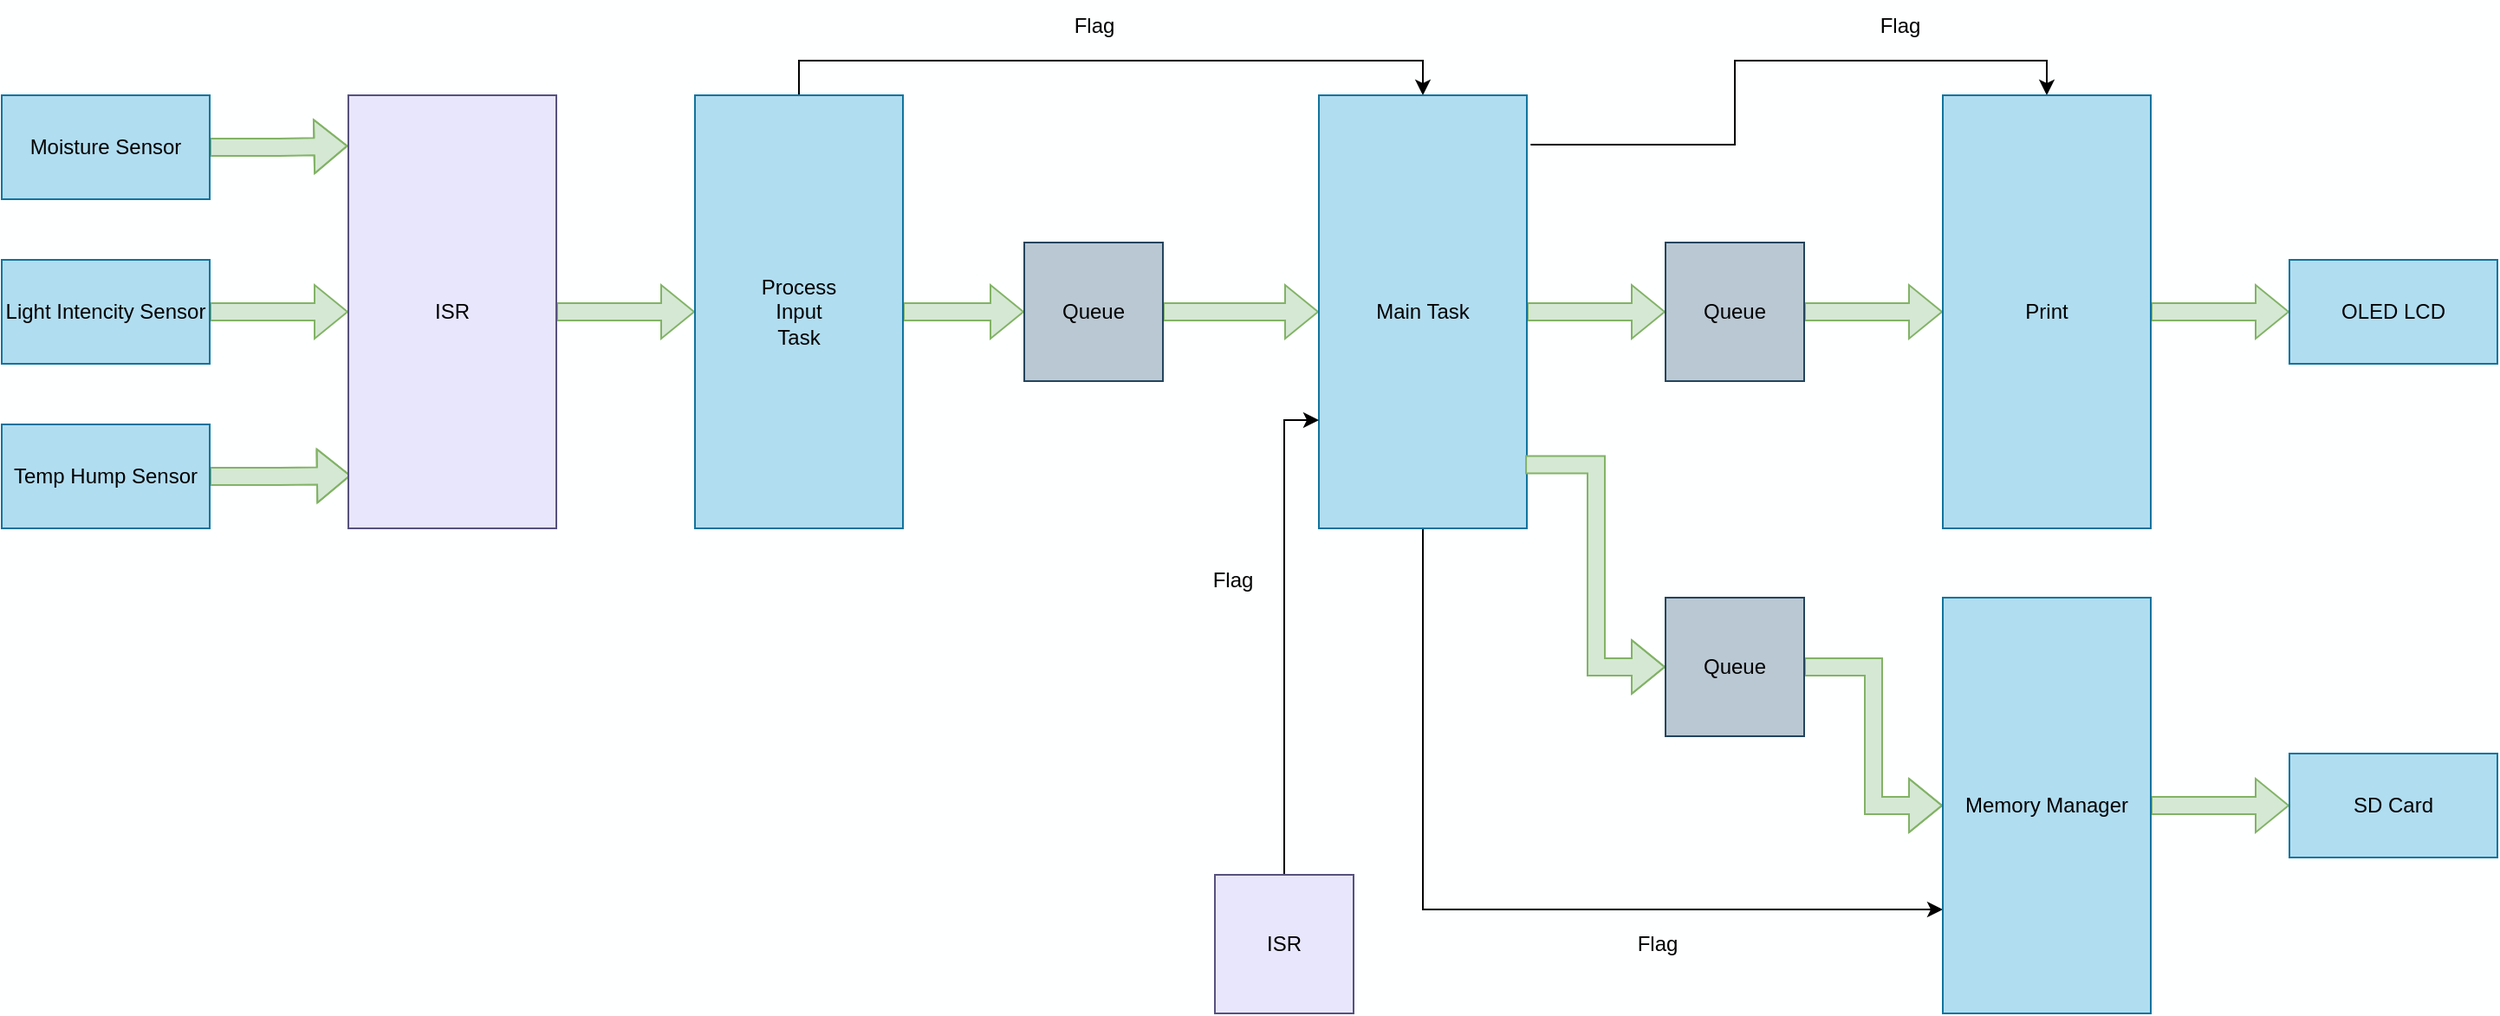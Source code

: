 <mxfile>
    <diagram id="_X475QoWH7fdx7c1G530" name="Page-1">
        <mxGraphModel dx="810" dy="736" grid="1" gridSize="10" guides="1" tooltips="1" connect="1" arrows="1" fold="1" page="1" pageScale="1" pageWidth="850" pageHeight="1100" background="#FEFFFf" math="1" shadow="0">
            <root>
                <mxCell id="0"/>
                <mxCell id="1" parent="0"/>
                <mxCell id="v1raB9KrmGb_wsNSN5XX-6" style="edgeStyle=orthogonalEdgeStyle;rounded=0;orthogonalLoop=1;jettySize=auto;html=1;entryX=-0.002;entryY=0.117;entryDx=0;entryDy=0;entryPerimeter=0;shape=flexArrow;fillColor=#d5e8d4;strokeColor=#82b366;" parent="1" source="v1raB9KrmGb_wsNSN5XX-1" target="v1raB9KrmGb_wsNSN5XX-4" edge="1">
                    <mxGeometry relative="1" as="geometry"/>
                </mxCell>
                <mxCell id="v1raB9KrmGb_wsNSN5XX-1" value="Moisture Sensor" style="rounded=0;whiteSpace=wrap;html=1;fillColor=#b1ddf0;strokeColor=#10739e;" parent="1" vertex="1">
                    <mxGeometry x="200" y="150" width="120" height="60" as="geometry"/>
                </mxCell>
                <mxCell id="v1raB9KrmGb_wsNSN5XX-7" style="edgeStyle=orthogonalEdgeStyle;shape=flexArrow;rounded=0;orthogonalLoop=1;jettySize=auto;html=1;entryX=0;entryY=0.5;entryDx=0;entryDy=0;fillColor=#d5e8d4;strokeColor=#82b366;" parent="1" source="v1raB9KrmGb_wsNSN5XX-2" target="v1raB9KrmGb_wsNSN5XX-4" edge="1">
                    <mxGeometry relative="1" as="geometry"/>
                </mxCell>
                <mxCell id="v1raB9KrmGb_wsNSN5XX-2" value="Light Intencity Sensor" style="rounded=0;whiteSpace=wrap;html=1;fillColor=#b1ddf0;strokeColor=#10739e;" parent="1" vertex="1">
                    <mxGeometry x="200" y="245" width="120" height="60" as="geometry"/>
                </mxCell>
                <mxCell id="v1raB9KrmGb_wsNSN5XX-8" style="edgeStyle=orthogonalEdgeStyle;shape=flexArrow;rounded=0;orthogonalLoop=1;jettySize=auto;html=1;entryX=0.012;entryY=0.878;entryDx=0;entryDy=0;entryPerimeter=0;fillColor=#d5e8d4;strokeColor=#82b366;" parent="1" source="v1raB9KrmGb_wsNSN5XX-3" target="v1raB9KrmGb_wsNSN5XX-4" edge="1">
                    <mxGeometry relative="1" as="geometry"/>
                </mxCell>
                <mxCell id="v1raB9KrmGb_wsNSN5XX-3" value="Temp Hump Sensor" style="rounded=0;whiteSpace=wrap;html=1;fillColor=#b1ddf0;strokeColor=#10739e;" parent="1" vertex="1">
                    <mxGeometry x="200" y="340" width="120" height="60" as="geometry"/>
                </mxCell>
                <mxCell id="v1raB9KrmGb_wsNSN5XX-9" style="edgeStyle=orthogonalEdgeStyle;shape=flexArrow;rounded=0;orthogonalLoop=1;jettySize=auto;html=1;entryX=0;entryY=0.5;entryDx=0;entryDy=0;fillColor=#d5e8d4;strokeColor=#82b366;" parent="1" source="v1raB9KrmGb_wsNSN5XX-4" target="v1raB9KrmGb_wsNSN5XX-5" edge="1">
                    <mxGeometry relative="1" as="geometry"/>
                </mxCell>
                <mxCell id="v1raB9KrmGb_wsNSN5XX-4" value="ISR" style="rounded=0;whiteSpace=wrap;html=1;fillColor=#E8E6FC;strokeColor=#56517e;" parent="1" vertex="1">
                    <mxGeometry x="400" y="150" width="120" height="250" as="geometry"/>
                </mxCell>
                <mxCell id="v1raB9KrmGb_wsNSN5XX-11" style="edgeStyle=orthogonalEdgeStyle;shape=flexArrow;rounded=0;orthogonalLoop=1;jettySize=auto;html=1;entryX=0;entryY=0.5;entryDx=0;entryDy=0;fillColor=#d5e8d4;strokeColor=#82b366;" parent="1" source="v1raB9KrmGb_wsNSN5XX-5" target="v1raB9KrmGb_wsNSN5XX-10" edge="1">
                    <mxGeometry relative="1" as="geometry"/>
                </mxCell>
                <mxCell id="v1raB9KrmGb_wsNSN5XX-14" style="edgeStyle=orthogonalEdgeStyle;rounded=0;orthogonalLoop=1;jettySize=auto;html=1;entryX=0.5;entryY=0;entryDx=0;entryDy=0;exitX=0.5;exitY=0;exitDx=0;exitDy=0;" parent="1" source="v1raB9KrmGb_wsNSN5XX-5" target="v1raB9KrmGb_wsNSN5XX-12" edge="1">
                    <mxGeometry relative="1" as="geometry">
                        <mxPoint x="690" y="130" as="sourcePoint"/>
                    </mxGeometry>
                </mxCell>
                <mxCell id="v1raB9KrmGb_wsNSN5XX-5" value="Process&lt;br&gt;Input&lt;br&gt;Task" style="rounded=0;whiteSpace=wrap;html=1;fillColor=#b1ddf0;strokeColor=#10739e;" parent="1" vertex="1">
                    <mxGeometry x="600" y="150" width="120" height="250" as="geometry"/>
                </mxCell>
                <mxCell id="v1raB9KrmGb_wsNSN5XX-13" style="edgeStyle=orthogonalEdgeStyle;shape=flexArrow;rounded=0;orthogonalLoop=1;jettySize=auto;html=1;entryX=0;entryY=0.5;entryDx=0;entryDy=0;fillColor=#d5e8d4;strokeColor=#82b366;" parent="1" source="v1raB9KrmGb_wsNSN5XX-10" target="v1raB9KrmGb_wsNSN5XX-12" edge="1">
                    <mxGeometry relative="1" as="geometry"/>
                </mxCell>
                <mxCell id="v1raB9KrmGb_wsNSN5XX-10" value="Queue" style="whiteSpace=wrap;html=1;aspect=fixed;fillColor=#bac8d3;strokeColor=#23445d;" parent="1" vertex="1">
                    <mxGeometry x="790" y="235" width="80" height="80" as="geometry"/>
                </mxCell>
                <mxCell id="v1raB9KrmGb_wsNSN5XX-18" style="edgeStyle=orthogonalEdgeStyle;rounded=0;orthogonalLoop=1;jettySize=auto;html=1;entryX=0;entryY=0.5;entryDx=0;entryDy=0;shape=flexArrow;fillColor=#d5e8d4;strokeColor=#82b366;" parent="1" source="v1raB9KrmGb_wsNSN5XX-12" target="v1raB9KrmGb_wsNSN5XX-17" edge="1">
                    <mxGeometry relative="1" as="geometry"/>
                </mxCell>
                <mxCell id="v1raB9KrmGb_wsNSN5XX-23" style="edgeStyle=orthogonalEdgeStyle;rounded=0;orthogonalLoop=1;jettySize=auto;html=1;exitX=1.018;exitY=0.114;exitDx=0;exitDy=0;entryX=0.5;entryY=0;entryDx=0;entryDy=0;exitPerimeter=0;" parent="1" source="v1raB9KrmGb_wsNSN5XX-12" target="v1raB9KrmGb_wsNSN5XX-19" edge="1">
                    <mxGeometry relative="1" as="geometry"/>
                </mxCell>
                <mxCell id="btclsy9XEPftEb0hebSR-1" style="edgeStyle=orthogonalEdgeStyle;rounded=0;orthogonalLoop=1;jettySize=auto;html=1;entryX=0;entryY=0.75;entryDx=0;entryDy=0;" parent="1" source="v1raB9KrmGb_wsNSN5XX-12" target="v1raB9KrmGb_wsNSN5XX-29" edge="1">
                    <mxGeometry relative="1" as="geometry">
                        <Array as="points">
                            <mxPoint x="1020" y="620"/>
                        </Array>
                    </mxGeometry>
                </mxCell>
                <mxCell id="v1raB9KrmGb_wsNSN5XX-12" value="Main Task" style="rounded=0;whiteSpace=wrap;html=1;fillColor=#b1ddf0;strokeColor=#10739e;" parent="1" vertex="1">
                    <mxGeometry x="960" y="150" width="120" height="250" as="geometry"/>
                </mxCell>
                <mxCell id="v1raB9KrmGb_wsNSN5XX-15" value="Flag" style="text;html=1;align=center;verticalAlign=middle;resizable=0;points=[];autosize=1;strokeColor=none;fillColor=none;" parent="1" vertex="1">
                    <mxGeometry x="805" y="95" width="50" height="30" as="geometry"/>
                </mxCell>
                <mxCell id="v1raB9KrmGb_wsNSN5XX-28" style="edgeStyle=orthogonalEdgeStyle;shape=flexArrow;rounded=0;orthogonalLoop=1;jettySize=auto;html=1;entryX=0;entryY=0.5;entryDx=0;entryDy=0;fillColor=#d5e8d4;strokeColor=#82b366;exitX=0.992;exitY=0.853;exitDx=0;exitDy=0;exitPerimeter=0;" parent="1" source="v1raB9KrmGb_wsNSN5XX-12" target="v1raB9KrmGb_wsNSN5XX-27" edge="1">
                    <mxGeometry relative="1" as="geometry"/>
                </mxCell>
                <mxCell id="v1raB9KrmGb_wsNSN5XX-33" style="edgeStyle=orthogonalEdgeStyle;rounded=0;orthogonalLoop=1;jettySize=auto;html=1;entryX=0;entryY=0.75;entryDx=0;entryDy=0;" parent="1" source="v1raB9KrmGb_wsNSN5XX-16" target="v1raB9KrmGb_wsNSN5XX-12" edge="1">
                    <mxGeometry relative="1" as="geometry">
                        <Array as="points">
                            <mxPoint x="940" y="480"/>
                            <mxPoint x="940" y="338"/>
                        </Array>
                    </mxGeometry>
                </mxCell>
                <mxCell id="v1raB9KrmGb_wsNSN5XX-16" value="ISR" style="whiteSpace=wrap;html=1;aspect=fixed;fillColor=#E8E6FC;strokeColor=#56517e;" parent="1" vertex="1">
                    <mxGeometry x="900" y="600" width="80" height="80" as="geometry"/>
                </mxCell>
                <mxCell id="v1raB9KrmGb_wsNSN5XX-20" style="edgeStyle=orthogonalEdgeStyle;shape=flexArrow;rounded=0;orthogonalLoop=1;jettySize=auto;html=1;entryX=0;entryY=0.5;entryDx=0;entryDy=0;fillColor=#d5e8d4;strokeColor=#82b366;" parent="1" source="v1raB9KrmGb_wsNSN5XX-17" target="v1raB9KrmGb_wsNSN5XX-19" edge="1">
                    <mxGeometry relative="1" as="geometry"/>
                </mxCell>
                <mxCell id="v1raB9KrmGb_wsNSN5XX-17" value="Queue" style="whiteSpace=wrap;html=1;aspect=fixed;fillColor=#bac8d3;strokeColor=#23445d;" parent="1" vertex="1">
                    <mxGeometry x="1160" y="235" width="80" height="80" as="geometry"/>
                </mxCell>
                <mxCell id="v1raB9KrmGb_wsNSN5XX-22" style="edgeStyle=orthogonalEdgeStyle;shape=flexArrow;rounded=0;orthogonalLoop=1;jettySize=auto;html=1;entryX=0;entryY=0.5;entryDx=0;entryDy=0;fillColor=#d5e8d4;strokeColor=#82b366;" parent="1" source="v1raB9KrmGb_wsNSN5XX-19" target="v1raB9KrmGb_wsNSN5XX-21" edge="1">
                    <mxGeometry relative="1" as="geometry"/>
                </mxCell>
                <mxCell id="v1raB9KrmGb_wsNSN5XX-19" value="Print" style="rounded=0;whiteSpace=wrap;html=1;fillColor=#b1ddf0;strokeColor=#10739e;" parent="1" vertex="1">
                    <mxGeometry x="1320" y="150" width="120" height="250" as="geometry"/>
                </mxCell>
                <mxCell id="v1raB9KrmGb_wsNSN5XX-21" value="OLED LCD" style="rounded=0;whiteSpace=wrap;html=1;fillColor=#b1ddf0;strokeColor=#10739e;" parent="1" vertex="1">
                    <mxGeometry x="1520" y="245" width="120" height="60" as="geometry"/>
                </mxCell>
                <mxCell id="v1raB9KrmGb_wsNSN5XX-24" value="Flag" style="text;html=1;align=center;verticalAlign=middle;resizable=0;points=[];autosize=1;strokeColor=none;fillColor=none;" parent="1" vertex="1">
                    <mxGeometry x="1270" y="95" width="50" height="30" as="geometry"/>
                </mxCell>
                <mxCell id="v1raB9KrmGb_wsNSN5XX-30" style="edgeStyle=orthogonalEdgeStyle;shape=flexArrow;rounded=0;orthogonalLoop=1;jettySize=auto;html=1;entryX=0;entryY=0.5;entryDx=0;entryDy=0;fillColor=#d5e8d4;strokeColor=#82b366;" parent="1" source="v1raB9KrmGb_wsNSN5XX-27" target="v1raB9KrmGb_wsNSN5XX-29" edge="1">
                    <mxGeometry relative="1" as="geometry"/>
                </mxCell>
                <mxCell id="v1raB9KrmGb_wsNSN5XX-27" value="Queue" style="whiteSpace=wrap;html=1;aspect=fixed;fillColor=#bac8d3;strokeColor=#23445d;" parent="1" vertex="1">
                    <mxGeometry x="1160" y="440" width="80" height="80" as="geometry"/>
                </mxCell>
                <mxCell id="v1raB9KrmGb_wsNSN5XX-36" style="edgeStyle=orthogonalEdgeStyle;rounded=0;orthogonalLoop=1;jettySize=auto;html=1;entryX=0;entryY=0.5;entryDx=0;entryDy=0;shape=flexArrow;fillColor=#d5e8d4;strokeColor=#82b366;" parent="1" source="v1raB9KrmGb_wsNSN5XX-29" target="v1raB9KrmGb_wsNSN5XX-35" edge="1">
                    <mxGeometry relative="1" as="geometry"/>
                </mxCell>
                <mxCell id="v1raB9KrmGb_wsNSN5XX-29" value="Memory Manager" style="rounded=0;whiteSpace=wrap;html=1;fillColor=#b1ddf0;strokeColor=#10739e;" parent="1" vertex="1">
                    <mxGeometry x="1320" y="440" width="120" height="240" as="geometry"/>
                </mxCell>
                <mxCell id="v1raB9KrmGb_wsNSN5XX-32" value="Flag" style="text;html=1;align=center;verticalAlign=middle;resizable=0;points=[];autosize=1;strokeColor=none;fillColor=none;" parent="1" vertex="1">
                    <mxGeometry x="1130" y="625" width="50" height="30" as="geometry"/>
                </mxCell>
                <mxCell id="v1raB9KrmGb_wsNSN5XX-34" value="Flag" style="text;html=1;align=center;verticalAlign=middle;resizable=0;points=[];autosize=1;strokeColor=none;fillColor=none;" parent="1" vertex="1">
                    <mxGeometry x="885" y="415" width="50" height="30" as="geometry"/>
                </mxCell>
                <mxCell id="v1raB9KrmGb_wsNSN5XX-35" value="SD Card" style="rounded=0;whiteSpace=wrap;html=1;fillColor=#b1ddf0;strokeColor=#10739e;" parent="1" vertex="1">
                    <mxGeometry x="1520" y="530" width="120" height="60" as="geometry"/>
                </mxCell>
            </root>
        </mxGraphModel>
    </diagram>
</mxfile>